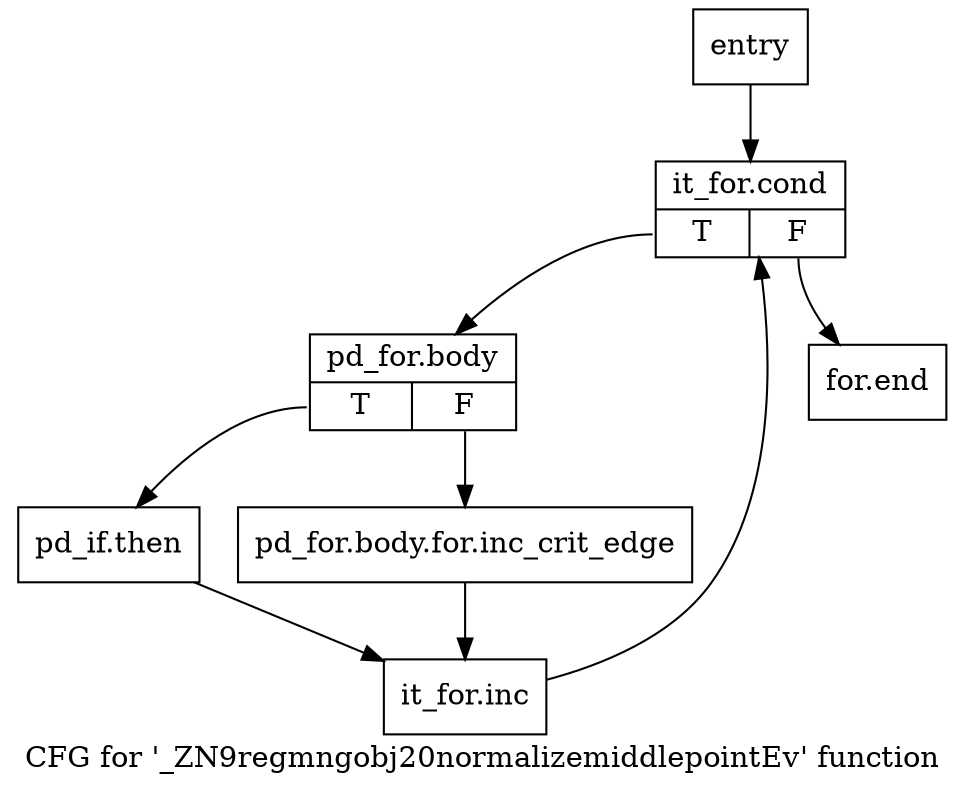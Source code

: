 digraph "CFG for '_ZN9regmngobj20normalizemiddlepointEv' function" {
	label="CFG for '_ZN9regmngobj20normalizemiddlepointEv' function";

	Node0x2391250 [shape=record,label="{entry}"];
	Node0x2391250 -> Node0x23912a0;
	Node0x23912a0 [shape=record,label="{it_for.cond|{<s0>T|<s1>F}}"];
	Node0x23912a0:s0 -> Node0x23912f0;
	Node0x23912a0:s1 -> Node0x2391430;
	Node0x23912f0 [shape=record,label="{pd_for.body|{<s0>T|<s1>F}}"];
	Node0x23912f0:s0 -> Node0x2391390;
	Node0x23912f0:s1 -> Node0x2391340;
	Node0x2391340 [shape=record,label="{pd_for.body.for.inc_crit_edge}"];
	Node0x2391340 -> Node0x23913e0;
	Node0x2391390 [shape=record,label="{pd_if.then}"];
	Node0x2391390 -> Node0x23913e0;
	Node0x23913e0 [shape=record,label="{it_for.inc}"];
	Node0x23913e0 -> Node0x23912a0;
	Node0x2391430 [shape=record,label="{for.end}"];
}

